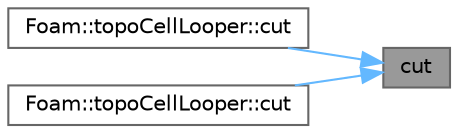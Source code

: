 digraph "cut"
{
 // LATEX_PDF_SIZE
  bgcolor="transparent";
  edge [fontname=Helvetica,fontsize=10,labelfontname=Helvetica,labelfontsize=10];
  node [fontname=Helvetica,fontsize=10,shape=box,height=0.2,width=0.4];
  rankdir="RL";
  Node1 [id="Node000001",label="cut",height=0.2,width=0.4,color="gray40", fillcolor="grey60", style="filled", fontcolor="black",tooltip=" "];
  Node1 -> Node2 [id="edge1_Node000001_Node000002",dir="back",color="steelblue1",style="solid",tooltip=" "];
  Node2 [id="Node000002",label="Foam::topoCellLooper::cut",height=0.2,width=0.4,color="grey40", fillcolor="white", style="filled",URL="$classFoam_1_1topoCellLooper.html#a9fefde55fc93b9e9f0320e02da054c64",tooltip=" "];
  Node1 -> Node3 [id="edge2_Node000001_Node000003",dir="back",color="steelblue1",style="solid",tooltip=" "];
  Node3 [id="Node000003",label="Foam::topoCellLooper::cut",height=0.2,width=0.4,color="grey40", fillcolor="white", style="filled",URL="$classFoam_1_1topoCellLooper.html#aa1626fec2bbc271e971cdf7baab8f534",tooltip=" "];
}

